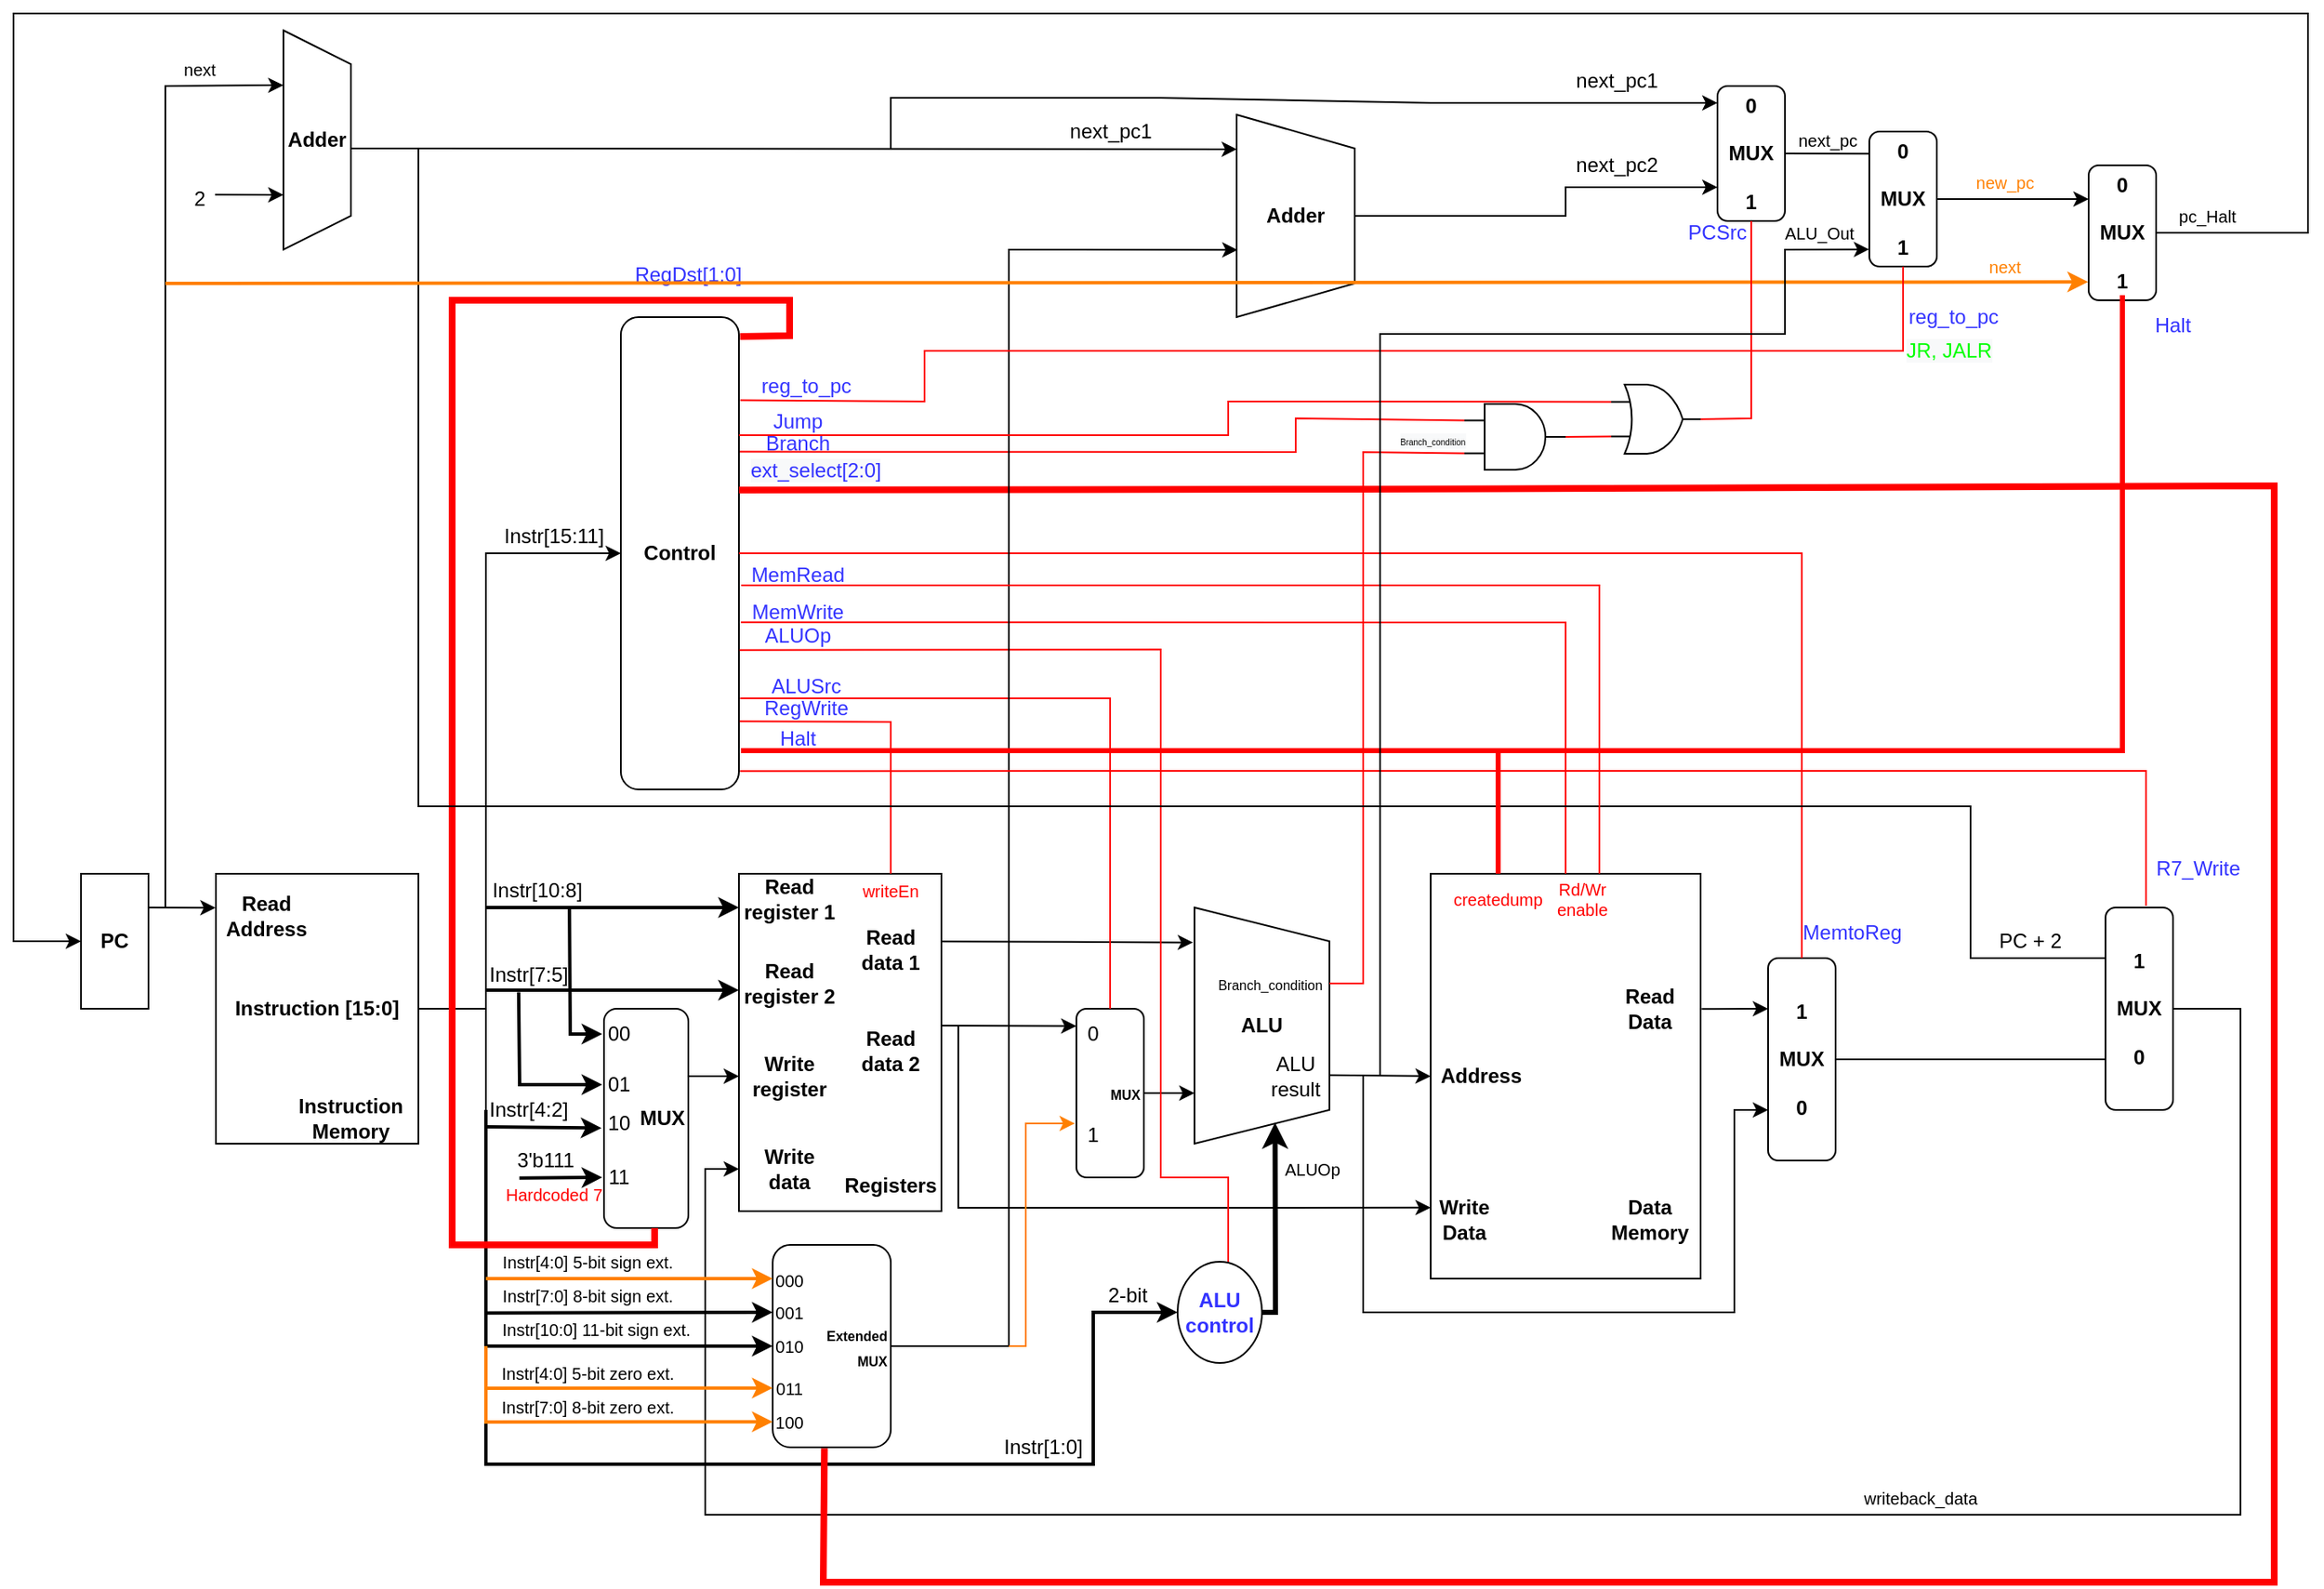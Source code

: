 <mxfile version="16.6.2" type="github">
  <diagram id="SkxraVbUGuq4kk6GJNFl" name="Page-1">
    <mxGraphModel dx="712" dy="696" grid="1" gridSize="10" guides="1" tooltips="1" connect="1" arrows="1" fold="1" page="1" pageScale="1" pageWidth="1654" pageHeight="2336" math="0" shadow="0">
      <root>
        <mxCell id="0" />
        <mxCell id="1" parent="0" />
        <mxCell id="D2aL-8vGZF4OzInYIoLL-1" value="&lt;b&gt;PC&lt;/b&gt;" style="rounded=0;whiteSpace=wrap;html=1;" parent="1" vertex="1">
          <mxGeometry x="120" y="530" width="40" height="80" as="geometry" />
        </mxCell>
        <mxCell id="D2aL-8vGZF4OzInYIoLL-2" value="&lt;b&gt;Instruction [15:0]&lt;/b&gt;" style="rounded=0;whiteSpace=wrap;html=1;" parent="1" vertex="1">
          <mxGeometry x="200" y="530" width="120" height="160" as="geometry" />
        </mxCell>
        <mxCell id="D2aL-8vGZF4OzInYIoLL-3" value="&lt;b&gt;Read Address&lt;/b&gt;" style="text;html=1;strokeColor=none;fillColor=none;align=center;verticalAlign=middle;whiteSpace=wrap;rounded=0;" parent="1" vertex="1">
          <mxGeometry x="200" y="540" width="60" height="30" as="geometry" />
        </mxCell>
        <mxCell id="D2aL-8vGZF4OzInYIoLL-5" value="" style="endArrow=classic;html=1;rounded=0;exitX=1;exitY=0.25;exitDx=0;exitDy=0;entryX=-0.002;entryY=0.126;entryDx=0;entryDy=0;entryPerimeter=0;" parent="1" source="D2aL-8vGZF4OzInYIoLL-1" target="D2aL-8vGZF4OzInYIoLL-2" edge="1">
          <mxGeometry width="50" height="50" relative="1" as="geometry">
            <mxPoint x="160" y="520" as="sourcePoint" />
            <mxPoint x="210" y="470" as="targetPoint" />
          </mxGeometry>
        </mxCell>
        <mxCell id="D2aL-8vGZF4OzInYIoLL-8" value="&lt;b&gt;Adder&lt;/b&gt;" style="shape=trapezoid;perimeter=trapezoidPerimeter;whiteSpace=wrap;html=1;fixedSize=1;direction=south;" parent="1" vertex="1">
          <mxGeometry x="240" y="30" width="40" height="130" as="geometry" />
        </mxCell>
        <mxCell id="D2aL-8vGZF4OzInYIoLL-10" value="" style="endArrow=classic;html=1;rounded=0;entryX=0.25;entryY=1;entryDx=0;entryDy=0;" parent="1" target="D2aL-8vGZF4OzInYIoLL-8" edge="1">
          <mxGeometry width="50" height="50" relative="1" as="geometry">
            <mxPoint x="170" y="550" as="sourcePoint" />
            <mxPoint x="200" y="60" as="targetPoint" />
            <Array as="points">
              <mxPoint x="170" y="63" />
            </Array>
          </mxGeometry>
        </mxCell>
        <mxCell id="D2aL-8vGZF4OzInYIoLL-11" value="" style="endArrow=classic;html=1;rounded=0;entryX=0.75;entryY=1;entryDx=0;entryDy=0;exitX=0.974;exitY=0.371;exitDx=0;exitDy=0;exitPerimeter=0;" parent="1" source="D2aL-8vGZF4OzInYIoLL-33" target="D2aL-8vGZF4OzInYIoLL-8" edge="1">
          <mxGeometry width="50" height="50" relative="1" as="geometry">
            <mxPoint x="200" y="140" as="sourcePoint" />
            <mxPoint x="240" y="90" as="targetPoint" />
          </mxGeometry>
        </mxCell>
        <mxCell id="D2aL-8vGZF4OzInYIoLL-13" value="&lt;b&gt;Adder&lt;/b&gt;" style="shape=trapezoid;perimeter=trapezoidPerimeter;whiteSpace=wrap;html=1;fixedSize=1;direction=south;" parent="1" vertex="1">
          <mxGeometry x="805" y="80" width="70" height="120" as="geometry" />
        </mxCell>
        <mxCell id="D2aL-8vGZF4OzInYIoLL-16" value="" style="rounded=0;whiteSpace=wrap;html=1;" parent="1" vertex="1">
          <mxGeometry x="510" y="530" width="120" height="200" as="geometry" />
        </mxCell>
        <mxCell id="D2aL-8vGZF4OzInYIoLL-20" value="" style="edgeStyle=orthogonalEdgeStyle;rounded=0;orthogonalLoop=1;jettySize=auto;html=1;" parent="1" source="D2aL-8vGZF4OzInYIoLL-19" edge="1">
          <mxGeometry relative="1" as="geometry">
            <mxPoint x="510" y="650" as="targetPoint" />
            <Array as="points">
              <mxPoint x="510" y="650" />
              <mxPoint x="510" y="650" />
            </Array>
          </mxGeometry>
        </mxCell>
        <mxCell id="D2aL-8vGZF4OzInYIoLL-19" value="&lt;b&gt;MUX&lt;/b&gt;" style="rounded=1;whiteSpace=wrap;html=1;align=right;" parent="1" vertex="1">
          <mxGeometry x="430" y="610" width="50" height="130" as="geometry" />
        </mxCell>
        <mxCell id="D2aL-8vGZF4OzInYIoLL-21" value="&lt;b&gt;Read&lt;br&gt;register 1&lt;/b&gt;" style="text;html=1;strokeColor=none;fillColor=none;align=center;verticalAlign=middle;whiteSpace=wrap;rounded=0;" parent="1" vertex="1">
          <mxGeometry x="510" y="530" width="60" height="30" as="geometry" />
        </mxCell>
        <mxCell id="D2aL-8vGZF4OzInYIoLL-22" value="&lt;b&gt;Read&lt;br&gt;register 2&lt;/b&gt;" style="text;html=1;strokeColor=none;fillColor=none;align=center;verticalAlign=middle;whiteSpace=wrap;rounded=0;" parent="1" vertex="1">
          <mxGeometry x="510" y="580" width="60" height="30" as="geometry" />
        </mxCell>
        <mxCell id="D2aL-8vGZF4OzInYIoLL-23" value="&lt;b&gt;Write&lt;br&gt;register&lt;/b&gt;" style="text;html=1;strokeColor=none;fillColor=none;align=center;verticalAlign=middle;whiteSpace=wrap;rounded=0;" parent="1" vertex="1">
          <mxGeometry x="510" y="635" width="60" height="30" as="geometry" />
        </mxCell>
        <mxCell id="D2aL-8vGZF4OzInYIoLL-24" value="&lt;b&gt;Write&lt;br&gt;data&lt;/b&gt;" style="text;html=1;strokeColor=none;fillColor=none;align=center;verticalAlign=middle;whiteSpace=wrap;rounded=0;" parent="1" vertex="1">
          <mxGeometry x="510" y="690" width="60" height="30" as="geometry" />
        </mxCell>
        <mxCell id="D2aL-8vGZF4OzInYIoLL-25" value="&lt;b&gt;Read&lt;br&gt;data 1&lt;/b&gt;" style="text;html=1;strokeColor=none;fillColor=none;align=center;verticalAlign=middle;whiteSpace=wrap;rounded=0;" parent="1" vertex="1">
          <mxGeometry x="570" y="560" width="60" height="30" as="geometry" />
        </mxCell>
        <mxCell id="D2aL-8vGZF4OzInYIoLL-26" value="&lt;b&gt;Read&lt;br&gt;data 2&lt;/b&gt;" style="text;html=1;strokeColor=none;fillColor=none;align=center;verticalAlign=middle;whiteSpace=wrap;rounded=0;" parent="1" vertex="1">
          <mxGeometry x="570" y="620" width="60" height="30" as="geometry" />
        </mxCell>
        <mxCell id="D2aL-8vGZF4OzInYIoLL-27" value="" style="endArrow=classic;html=1;rounded=0;strokeWidth=2;" parent="1" edge="1">
          <mxGeometry width="50" height="50" relative="1" as="geometry">
            <mxPoint x="360" y="599" as="sourcePoint" />
            <mxPoint x="510" y="599" as="targetPoint" />
          </mxGeometry>
        </mxCell>
        <mxCell id="D2aL-8vGZF4OzInYIoLL-29" value="" style="endArrow=classic;html=1;rounded=0;strokeWidth=2;" parent="1" edge="1">
          <mxGeometry width="50" height="50" relative="1" as="geometry">
            <mxPoint x="360" y="550" as="sourcePoint" />
            <mxPoint x="510" y="550" as="targetPoint" />
          </mxGeometry>
        </mxCell>
        <mxCell id="D2aL-8vGZF4OzInYIoLL-31" value="" style="endArrow=classic;html=1;rounded=0;exitX=0.407;exitY=1.011;exitDx=0;exitDy=0;exitPerimeter=0;entryX=0;entryY=0.5;entryDx=0;entryDy=0;strokeWidth=2;" parent="1" source="LbNy0hjY0bx5_HIMweCS-8" target="NXMQiPNKf7QnB8roLyeD-10" edge="1">
          <mxGeometry width="50" height="50" relative="1" as="geometry">
            <mxPoint x="381.02" y="599.16" as="sourcePoint" />
            <mxPoint x="420" y="623" as="targetPoint" />
            <Array as="points">
              <mxPoint x="380" y="655" />
            </Array>
          </mxGeometry>
        </mxCell>
        <mxCell id="D2aL-8vGZF4OzInYIoLL-32" value="" style="endArrow=classic;html=1;rounded=0;entryX=-0.023;entryY=0.629;entryDx=0;entryDy=0;strokeWidth=2;entryPerimeter=0;" parent="1" target="NXMQiPNKf7QnB8roLyeD-11" edge="1">
          <mxGeometry width="50" height="50" relative="1" as="geometry">
            <mxPoint x="360" y="680" as="sourcePoint" />
            <mxPoint x="420" y="656" as="targetPoint" />
          </mxGeometry>
        </mxCell>
        <mxCell id="D2aL-8vGZF4OzInYIoLL-33" value="2" style="text;html=1;align=center;verticalAlign=middle;resizable=0;points=[];autosize=1;strokeColor=none;fillColor=none;" parent="1" vertex="1">
          <mxGeometry x="180" y="120" width="20" height="20" as="geometry" />
        </mxCell>
        <mxCell id="D2aL-8vGZF4OzInYIoLL-34" value="&lt;b&gt;0&lt;br&gt;&lt;br&gt;MUX&lt;br&gt;&lt;br&gt;1&lt;/b&gt;" style="rounded=1;whiteSpace=wrap;html=1;" parent="1" vertex="1">
          <mxGeometry x="1090" y="63" width="40" height="80" as="geometry" />
        </mxCell>
        <mxCell id="D2aL-8vGZF4OzInYIoLL-36" value="" style="endArrow=classic;html=1;rounded=0;entryX=0;entryY=0.125;entryDx=0;entryDy=0;entryPerimeter=0;" parent="1" target="D2aL-8vGZF4OzInYIoLL-34" edge="1">
          <mxGeometry width="50" height="50" relative="1" as="geometry">
            <mxPoint x="600" y="100" as="sourcePoint" />
            <mxPoint x="950" y="90" as="targetPoint" />
            <Array as="points">
              <mxPoint x="600" y="70" />
              <mxPoint x="760" y="70" />
              <mxPoint x="920" y="73" />
            </Array>
          </mxGeometry>
        </mxCell>
        <mxCell id="D2aL-8vGZF4OzInYIoLL-37" value="" style="endArrow=classic;html=1;rounded=0;entryX=0;entryY=0.5;entryDx=0;entryDy=0;exitX=1;exitY=0.5;exitDx=0;exitDy=0;" parent="1" target="D2aL-8vGZF4OzInYIoLL-1" edge="1" source="MQp3RsD0YsZlzBBGH1kI-1">
          <mxGeometry width="50" height="50" relative="1" as="geometry">
            <mxPoint x="1140" y="120" as="sourcePoint" />
            <mxPoint x="180" y="30" as="targetPoint" />
            <Array as="points">
              <mxPoint x="1440" y="150" />
              <mxPoint x="1440" y="20" />
              <mxPoint x="1240" y="20" />
              <mxPoint x="1040" y="20" />
              <mxPoint x="920" y="20" />
              <mxPoint x="80" y="20" />
              <mxPoint x="80" y="240" />
              <mxPoint x="80" y="390" />
              <mxPoint x="80" y="570" />
            </Array>
          </mxGeometry>
        </mxCell>
        <mxCell id="D2aL-8vGZF4OzInYIoLL-39" value="" style="endArrow=none;html=1;rounded=0;" parent="1" edge="1">
          <mxGeometry width="50" height="50" relative="1" as="geometry">
            <mxPoint x="360" y="670" as="sourcePoint" />
            <mxPoint x="360" y="550" as="targetPoint" />
          </mxGeometry>
        </mxCell>
        <mxCell id="D2aL-8vGZF4OzInYIoLL-40" value="" style="endArrow=none;html=1;rounded=0;exitX=1;exitY=0.5;exitDx=0;exitDy=0;" parent="1" source="D2aL-8vGZF4OzInYIoLL-2" edge="1">
          <mxGeometry width="50" height="50" relative="1" as="geometry">
            <mxPoint x="330" y="760" as="sourcePoint" />
            <mxPoint x="360" y="610" as="targetPoint" />
          </mxGeometry>
        </mxCell>
        <mxCell id="D2aL-8vGZF4OzInYIoLL-41" value="" style="endArrow=classic;html=1;rounded=0;entryX=0;entryY=0.5;entryDx=0;entryDy=0;strokeWidth=2;" parent="1" target="ExOLx5gqNysL4AwfTSAP-21" edge="1">
          <mxGeometry width="50" height="50" relative="1" as="geometry">
            <mxPoint x="360" y="670" as="sourcePoint" />
            <mxPoint x="536.99" y="789.9" as="targetPoint" />
            <Array as="points">
              <mxPoint x="360" y="810" />
            </Array>
          </mxGeometry>
        </mxCell>
        <mxCell id="D2aL-8vGZF4OzInYIoLL-50" value="" style="edgeStyle=orthogonalEdgeStyle;rounded=0;orthogonalLoop=1;jettySize=auto;html=1;" parent="1" source="D2aL-8vGZF4OzInYIoLL-43" target="D2aL-8vGZF4OzInYIoLL-44" edge="1">
          <mxGeometry relative="1" as="geometry">
            <Array as="points">
              <mxPoint x="750" y="655" />
              <mxPoint x="750" y="655" />
            </Array>
          </mxGeometry>
        </mxCell>
        <mxCell id="D2aL-8vGZF4OzInYIoLL-43" value="&lt;div&gt;&lt;b&gt;&lt;font style=&quot;font-size: 8px&quot;&gt;MUX&lt;/font&gt;&lt;/b&gt;&lt;/div&gt;" style="rounded=1;whiteSpace=wrap;html=1;align=right;" parent="1" vertex="1">
          <mxGeometry x="710" y="610" width="40" height="100" as="geometry" />
        </mxCell>
        <mxCell id="D2aL-8vGZF4OzInYIoLL-44" value="&lt;b&gt;ALU&lt;/b&gt;" style="shape=trapezoid;perimeter=trapezoidPerimeter;whiteSpace=wrap;html=1;fixedSize=1;direction=south;" parent="1" vertex="1">
          <mxGeometry x="780" y="550" width="80" height="140" as="geometry" />
        </mxCell>
        <mxCell id="D2aL-8vGZF4OzInYIoLL-46" value="" style="endArrow=classic;html=1;rounded=0;exitX=1.006;exitY=0.303;exitDx=0;exitDy=0;exitPerimeter=0;entryX=0.148;entryY=1.011;entryDx=0;entryDy=0;entryPerimeter=0;" parent="1" target="D2aL-8vGZF4OzInYIoLL-44" edge="1">
          <mxGeometry width="50" height="50" relative="1" as="geometry">
            <mxPoint x="630.36" y="570.09" as="sourcePoint" />
            <mxPoint x="758" y="570" as="targetPoint" />
          </mxGeometry>
        </mxCell>
        <mxCell id="D2aL-8vGZF4OzInYIoLL-48" value="" style="endArrow=classic;html=1;rounded=0;entryX=0;entryY=0.103;entryDx=0;entryDy=0;exitX=1;exitY=0;exitDx=0;exitDy=0;entryPerimeter=0;" parent="1" source="D2aL-8vGZF4OzInYIoLL-26" target="D2aL-8vGZF4OzInYIoLL-43" edge="1">
          <mxGeometry width="50" height="50" relative="1" as="geometry">
            <mxPoint x="550" y="610" as="sourcePoint" />
            <mxPoint x="600" y="560" as="targetPoint" />
          </mxGeometry>
        </mxCell>
        <mxCell id="D2aL-8vGZF4OzInYIoLL-51" value="" style="rounded=0;whiteSpace=wrap;html=1;" parent="1" vertex="1">
          <mxGeometry x="920" y="530" width="160" height="240" as="geometry" />
        </mxCell>
        <mxCell id="D2aL-8vGZF4OzInYIoLL-53" value="" style="endArrow=classic;html=1;rounded=0;entryX=0;entryY=0.5;entryDx=0;entryDy=0;exitX=0.71;exitY=-0.004;exitDx=0;exitDy=0;exitPerimeter=0;" parent="1" source="D2aL-8vGZF4OzInYIoLL-44" target="D2aL-8vGZF4OzInYIoLL-51" edge="1">
          <mxGeometry width="50" height="50" relative="1" as="geometry">
            <mxPoint x="810" y="800" as="sourcePoint" />
            <mxPoint x="860" y="750" as="targetPoint" />
          </mxGeometry>
        </mxCell>
        <mxCell id="D2aL-8vGZF4OzInYIoLL-55" value="" style="endArrow=classic;html=1;rounded=0;entryX=0;entryY=0.833;entryDx=0;entryDy=0;entryPerimeter=0;" parent="1" edge="1">
          <mxGeometry width="50" height="50" relative="1" as="geometry">
            <mxPoint x="640" y="620" as="sourcePoint" />
            <mxPoint x="920" y="727.92" as="targetPoint" />
            <Array as="points">
              <mxPoint x="640" y="728" />
            </Array>
          </mxGeometry>
        </mxCell>
        <mxCell id="D2aL-8vGZF4OzInYIoLL-56" value="&lt;b&gt;1&lt;br&gt;&lt;br&gt;MUX&lt;br&gt;&lt;br&gt;0&lt;/b&gt;" style="rounded=1;whiteSpace=wrap;html=1;" parent="1" vertex="1">
          <mxGeometry x="1120" y="580" width="40" height="120" as="geometry" />
        </mxCell>
        <mxCell id="D2aL-8vGZF4OzInYIoLL-57" value="" style="endArrow=classic;html=1;rounded=0;exitX=1.004;exitY=0.334;exitDx=0;exitDy=0;exitPerimeter=0;entryX=0;entryY=0.25;entryDx=0;entryDy=0;" parent="1" source="D2aL-8vGZF4OzInYIoLL-51" target="D2aL-8vGZF4OzInYIoLL-56" edge="1">
          <mxGeometry width="50" height="50" relative="1" as="geometry">
            <mxPoint x="1110" y="570" as="sourcePoint" />
            <mxPoint x="1160" y="520" as="targetPoint" />
          </mxGeometry>
        </mxCell>
        <mxCell id="D2aL-8vGZF4OzInYIoLL-58" value="" style="endArrow=classic;html=1;rounded=0;entryX=0;entryY=0.25;entryDx=0;entryDy=0;" parent="1" edge="1">
          <mxGeometry width="50" height="50" relative="1" as="geometry">
            <mxPoint x="880" y="650" as="sourcePoint" />
            <mxPoint x="1120.0" y="670" as="targetPoint" />
            <Array as="points">
              <mxPoint x="880" y="790" />
              <mxPoint x="1100" y="790" />
              <mxPoint x="1100" y="670" />
            </Array>
          </mxGeometry>
        </mxCell>
        <mxCell id="D2aL-8vGZF4OzInYIoLL-59" value="&lt;font color=&quot;#3333ff&quot;&gt;&lt;b&gt;ALU&lt;br&gt;control&lt;/b&gt;&lt;/font&gt;" style="ellipse;whiteSpace=wrap;html=1;" parent="1" vertex="1">
          <mxGeometry x="770" y="760" width="50" height="60" as="geometry" />
        </mxCell>
        <mxCell id="D2aL-8vGZF4OzInYIoLL-60" value="" style="endArrow=classic;html=1;rounded=0;entryX=0;entryY=0.5;entryDx=0;entryDy=0;strokeWidth=2;" parent="1" target="D2aL-8vGZF4OzInYIoLL-59" edge="1">
          <mxGeometry width="50" height="50" relative="1" as="geometry">
            <mxPoint x="360" y="860" as="sourcePoint" />
            <mxPoint x="590" y="840" as="targetPoint" />
            <Array as="points">
              <mxPoint x="360" y="850" />
              <mxPoint x="360" y="880" />
              <mxPoint x="720" y="880" />
              <mxPoint x="720" y="790" />
            </Array>
          </mxGeometry>
        </mxCell>
        <mxCell id="D2aL-8vGZF4OzInYIoLL-61" value="" style="endArrow=classic;html=1;rounded=0;exitX=1;exitY=0.5;exitDx=0;exitDy=0;entryX=0.911;entryY=0.403;entryDx=0;entryDy=0;entryPerimeter=0;strokeWidth=3;" parent="1" source="D2aL-8vGZF4OzInYIoLL-59" target="D2aL-8vGZF4OzInYIoLL-44" edge="1">
          <mxGeometry width="50" height="50" relative="1" as="geometry">
            <mxPoint x="800" y="900" as="sourcePoint" />
            <mxPoint x="850" y="850" as="targetPoint" />
            <Array as="points">
              <mxPoint x="828" y="790" />
            </Array>
          </mxGeometry>
        </mxCell>
        <mxCell id="D2aL-8vGZF4OzInYIoLL-65" value="&lt;b&gt;Registers&lt;/b&gt;" style="text;html=1;strokeColor=none;fillColor=none;align=center;verticalAlign=middle;whiteSpace=wrap;rounded=0;" parent="1" vertex="1">
          <mxGeometry x="570" y="700" width="60" height="30" as="geometry" />
        </mxCell>
        <mxCell id="D2aL-8vGZF4OzInYIoLL-71" value="&lt;font color=&quot;#3333ff&quot;&gt;RegDst[1:0]&lt;/font&gt;" style="text;html=1;strokeColor=none;fillColor=none;align=center;verticalAlign=middle;whiteSpace=wrap;rounded=0;" parent="1" vertex="1">
          <mxGeometry x="450" y="160" width="60" height="30" as="geometry" />
        </mxCell>
        <mxCell id="D2aL-8vGZF4OzInYIoLL-77" value="&lt;font color=&quot;#3333ff&quot;&gt;MemtoReg&lt;/font&gt;" style="text;html=1;strokeColor=none;fillColor=none;align=center;verticalAlign=middle;whiteSpace=wrap;rounded=0;" parent="1" vertex="1">
          <mxGeometry x="1140" y="550" width="60" height="30" as="geometry" />
        </mxCell>
        <mxCell id="D2aL-8vGZF4OzInYIoLL-81" value="" style="endArrow=classic;html=1;rounded=0;fontColor=#3333FF;entryX=0;entryY=0.5;entryDx=0;entryDy=0;exitX=1;exitY=0.5;exitDx=0;exitDy=0;" parent="1" source="NXMQiPNKf7QnB8roLyeD-17" target="D2aL-8vGZF4OzInYIoLL-24" edge="1">
          <mxGeometry width="50" height="50" relative="1" as="geometry">
            <mxPoint x="410" y="950" as="sourcePoint" />
            <mxPoint x="460" y="900" as="targetPoint" />
            <Array as="points">
              <mxPoint x="1400" y="610" />
              <mxPoint x="1400" y="910" />
              <mxPoint x="840" y="910" />
              <mxPoint x="490" y="910" />
              <mxPoint x="490" y="705" />
            </Array>
          </mxGeometry>
        </mxCell>
        <mxCell id="D2aL-8vGZF4OzInYIoLL-82" value="&lt;font color=&quot;#000000&quot;&gt;&lt;font style=&quot;font-size: 8px&quot;&gt;Branch_condition&lt;/font&gt;&lt;br&gt;&lt;/font&gt;" style="text;html=1;strokeColor=none;fillColor=none;align=center;verticalAlign=middle;whiteSpace=wrap;rounded=0;fontColor=#3333FF;" parent="1" vertex="1">
          <mxGeometry x="790" y="580" width="70" height="30" as="geometry" />
        </mxCell>
        <mxCell id="D2aL-8vGZF4OzInYIoLL-83" value="&lt;font color=&quot;#000000&quot;&gt;ALU&lt;br&gt;result&lt;br&gt;&lt;/font&gt;" style="text;html=1;strokeColor=none;fillColor=none;align=center;verticalAlign=middle;whiteSpace=wrap;rounded=0;fontColor=#3333FF;" parent="1" vertex="1">
          <mxGeometry x="810" y="635" width="60" height="30" as="geometry" />
        </mxCell>
        <mxCell id="D2aL-8vGZF4OzInYIoLL-84" value="&lt;font color=&quot;#000000&quot;&gt;&lt;b&gt;Address&lt;/b&gt;&lt;br&gt;&lt;/font&gt;" style="text;html=1;strokeColor=none;fillColor=none;align=center;verticalAlign=middle;whiteSpace=wrap;rounded=0;fontColor=#3333FF;" parent="1" vertex="1">
          <mxGeometry x="920" y="635" width="60" height="30" as="geometry" />
        </mxCell>
        <mxCell id="D2aL-8vGZF4OzInYIoLL-85" value="&lt;b&gt;Data&lt;br&gt;Memory&lt;/b&gt;" style="text;html=1;strokeColor=none;fillColor=none;align=center;verticalAlign=middle;whiteSpace=wrap;rounded=0;fontColor=#000000;" parent="1" vertex="1">
          <mxGeometry x="1020" y="720" width="60" height="30" as="geometry" />
        </mxCell>
        <mxCell id="D2aL-8vGZF4OzInYIoLL-86" value="&lt;b&gt;Instruction&lt;br&gt;Memory&lt;/b&gt;" style="text;html=1;strokeColor=none;fillColor=none;align=center;verticalAlign=middle;whiteSpace=wrap;rounded=0;fontColor=#000000;" parent="1" vertex="1">
          <mxGeometry x="250" y="660" width="60" height="30" as="geometry" />
        </mxCell>
        <mxCell id="D2aL-8vGZF4OzInYIoLL-87" value="&lt;font color=&quot;#000000&quot;&gt;&lt;b&gt;Read&lt;br&gt;Data&lt;/b&gt;&lt;br&gt;&lt;/font&gt;" style="text;html=1;strokeColor=none;fillColor=none;align=center;verticalAlign=middle;whiteSpace=wrap;rounded=0;fontColor=#3333FF;" parent="1" vertex="1">
          <mxGeometry x="1020" y="595" width="60" height="30" as="geometry" />
        </mxCell>
        <mxCell id="D2aL-8vGZF4OzInYIoLL-88" value="&lt;font color=&quot;#000000&quot;&gt;&lt;b&gt;Write&lt;br&gt;Data&lt;/b&gt;&lt;br&gt;&lt;/font&gt;" style="text;html=1;strokeColor=none;fillColor=none;align=center;verticalAlign=middle;whiteSpace=wrap;rounded=0;fontColor=#3333FF;" parent="1" vertex="1">
          <mxGeometry x="910" y="720" width="60" height="30" as="geometry" />
        </mxCell>
        <mxCell id="LbNy0hjY0bx5_HIMweCS-1" value="Instr[15:11]" style="text;html=1;align=center;verticalAlign=middle;resizable=0;points=[];autosize=1;strokeColor=none;fillColor=none;" parent="1" vertex="1">
          <mxGeometry x="365" y="320" width="70" height="20" as="geometry" />
        </mxCell>
        <mxCell id="LbNy0hjY0bx5_HIMweCS-6" value="" style="endArrow=classic;html=1;rounded=0;entryX=0;entryY=0.5;entryDx=0;entryDy=0;" parent="1" target="LbNy0hjY0bx5_HIMweCS-18" edge="1">
          <mxGeometry width="50" height="50" relative="1" as="geometry">
            <mxPoint x="360" y="550" as="sourcePoint" />
            <mxPoint x="460.0" y="340" as="targetPoint" />
            <Array as="points">
              <mxPoint x="360" y="340" />
            </Array>
          </mxGeometry>
        </mxCell>
        <mxCell id="LbNy0hjY0bx5_HIMweCS-7" value="Instr[10:8]" style="text;html=1;align=center;verticalAlign=middle;resizable=0;points=[];autosize=1;strokeColor=none;fillColor=none;" parent="1" vertex="1">
          <mxGeometry x="355" y="530" width="70" height="20" as="geometry" />
        </mxCell>
        <mxCell id="LbNy0hjY0bx5_HIMweCS-8" value="Instr[7:5]" style="text;html=1;align=center;verticalAlign=middle;resizable=0;points=[];autosize=1;strokeColor=none;fillColor=none;" parent="1" vertex="1">
          <mxGeometry x="355" y="580" width="60" height="20" as="geometry" />
        </mxCell>
        <mxCell id="LbNy0hjY0bx5_HIMweCS-9" value="Instr[4:2]" style="text;html=1;align=center;verticalAlign=middle;resizable=0;points=[];autosize=1;strokeColor=none;fillColor=none;" parent="1" vertex="1">
          <mxGeometry x="355" y="660" width="60" height="20" as="geometry" />
        </mxCell>
        <mxCell id="LbNy0hjY0bx5_HIMweCS-10" value="&lt;font style=&quot;font-size: 10px&quot;&gt;Instr[10:0] 11-bit sign ext.&lt;/font&gt;" style="text;html=1;align=center;verticalAlign=middle;resizable=0;points=[];autosize=1;strokeColor=none;fillColor=none;" parent="1" vertex="1">
          <mxGeometry x="360" y="790" width="130" height="20" as="geometry" />
        </mxCell>
        <mxCell id="LbNy0hjY0bx5_HIMweCS-11" value="" style="verticalLabelPosition=bottom;shadow=0;dashed=0;align=center;html=1;verticalAlign=top;shape=mxgraph.electrical.logic_gates.logic_gate;operation=and;" parent="1" vertex="1">
          <mxGeometry x="940" y="251.5" width="60" height="39" as="geometry" />
        </mxCell>
        <mxCell id="LbNy0hjY0bx5_HIMweCS-13" value="" style="endArrow=none;html=1;rounded=0;exitX=1;exitY=0.5;exitDx=0;exitDy=0;strokeColor=#FF0000;entryX=0;entryY=0.75;entryDx=0;entryDy=0;entryPerimeter=0;" parent="1" source="D2aL-8vGZF4OzInYIoLL-82" target="LbNy0hjY0bx5_HIMweCS-11" edge="1">
          <mxGeometry width="50" height="50" relative="1" as="geometry">
            <mxPoint x="850" y="320" as="sourcePoint" />
            <mxPoint x="890" y="263" as="targetPoint" />
            <Array as="points">
              <mxPoint x="880" y="595" />
              <mxPoint x="880" y="280" />
            </Array>
          </mxGeometry>
        </mxCell>
        <mxCell id="LbNy0hjY0bx5_HIMweCS-17" value="" style="endArrow=none;html=1;rounded=0;strokeColor=#FF0000;entryX=0;entryY=0.25;entryDx=0;entryDy=0;entryPerimeter=0;exitX=0.999;exitY=0.285;exitDx=0;exitDy=0;exitPerimeter=0;" parent="1" source="LbNy0hjY0bx5_HIMweCS-18" target="LbNy0hjY0bx5_HIMweCS-11" edge="1">
          <mxGeometry width="50" height="50" relative="1" as="geometry">
            <mxPoint x="510" y="243" as="sourcePoint" />
            <mxPoint x="810" y="270" as="targetPoint" />
            <Array as="points">
              <mxPoint x="840" y="280" />
              <mxPoint x="840" y="260" />
            </Array>
          </mxGeometry>
        </mxCell>
        <mxCell id="LbNy0hjY0bx5_HIMweCS-18" value="&lt;b&gt;Control&lt;/b&gt;" style="rounded=1;whiteSpace=wrap;html=1;" parent="1" vertex="1">
          <mxGeometry x="440" y="200" width="70" height="280" as="geometry" />
        </mxCell>
        <mxCell id="LbNy0hjY0bx5_HIMweCS-19" value="&lt;font color=&quot;#3333ff&quot;&gt;Branch&lt;/font&gt;" style="text;html=1;strokeColor=none;fillColor=none;align=center;verticalAlign=middle;whiteSpace=wrap;rounded=0;" parent="1" vertex="1">
          <mxGeometry x="515" y="265" width="60" height="20" as="geometry" />
        </mxCell>
        <mxCell id="LbNy0hjY0bx5_HIMweCS-21" value="&lt;font color=&quot;#3333ff&quot;&gt;MemRead&lt;/font&gt;" style="text;html=1;strokeColor=none;fillColor=none;align=center;verticalAlign=middle;whiteSpace=wrap;rounded=0;" parent="1" vertex="1">
          <mxGeometry x="515" y="338" width="60" height="30" as="geometry" />
        </mxCell>
        <mxCell id="LbNy0hjY0bx5_HIMweCS-24" value="&lt;font color=&quot;#3333ff&quot;&gt;ALUOp&lt;/font&gt;" style="text;html=1;strokeColor=none;fillColor=none;align=center;verticalAlign=middle;whiteSpace=wrap;rounded=0;" parent="1" vertex="1">
          <mxGeometry x="515" y="374" width="60" height="30" as="geometry" />
        </mxCell>
        <mxCell id="LbNy0hjY0bx5_HIMweCS-26" value="" style="endArrow=none;html=1;rounded=0;strokeColor=#FF0000;exitX=1.005;exitY=0.705;exitDx=0;exitDy=0;exitPerimeter=0;" parent="1" source="LbNy0hjY0bx5_HIMweCS-18" edge="1">
          <mxGeometry width="50" height="50" relative="1" as="geometry">
            <mxPoint x="570" y="420" as="sourcePoint" />
            <mxPoint x="800" y="760" as="targetPoint" />
            <Array as="points">
              <mxPoint x="760" y="397" />
              <mxPoint x="760" y="710" />
              <mxPoint x="800" y="710" />
              <mxPoint x="800" y="750" />
            </Array>
          </mxGeometry>
        </mxCell>
        <mxCell id="LbNy0hjY0bx5_HIMweCS-27" value="&lt;font color=&quot;#3333ff&quot;&gt;MemWrite&lt;/font&gt;" style="text;html=1;strokeColor=none;fillColor=none;align=center;verticalAlign=middle;whiteSpace=wrap;rounded=0;" parent="1" vertex="1">
          <mxGeometry x="515" y="360" width="60" height="30" as="geometry" />
        </mxCell>
        <mxCell id="LbNy0hjY0bx5_HIMweCS-28" value="" style="endArrow=none;html=1;rounded=0;strokeColor=#FF0000;entryX=0.5;entryY=0;entryDx=0;entryDy=0;exitX=1.016;exitY=0.646;exitDx=0;exitDy=0;exitPerimeter=0;" parent="1" source="LbNy0hjY0bx5_HIMweCS-18" target="D2aL-8vGZF4OzInYIoLL-51" edge="1">
          <mxGeometry width="50" height="50" relative="1" as="geometry">
            <mxPoint x="530" y="370" as="sourcePoint" />
            <mxPoint x="970" y="370" as="targetPoint" />
            <Array as="points">
              <mxPoint x="1000" y="381" />
            </Array>
          </mxGeometry>
        </mxCell>
        <mxCell id="LbNy0hjY0bx5_HIMweCS-29" value="&lt;font color=&quot;#3333ff&quot;&gt;ALUSrc&lt;/font&gt;" style="text;html=1;strokeColor=none;fillColor=none;align=center;verticalAlign=middle;whiteSpace=wrap;rounded=0;" parent="1" vertex="1">
          <mxGeometry x="520" y="404" width="60" height="30" as="geometry" />
        </mxCell>
        <mxCell id="LbNy0hjY0bx5_HIMweCS-31" value="" style="endArrow=none;html=1;rounded=0;strokeColor=#FF0000;exitX=1.01;exitY=0.807;exitDx=0;exitDy=0;entryX=0.5;entryY=0;entryDx=0;entryDy=0;strokeWidth=1;exitPerimeter=0;" parent="1" source="LbNy0hjY0bx5_HIMweCS-18" target="D2aL-8vGZF4OzInYIoLL-43" edge="1">
          <mxGeometry width="50" height="50" relative="1" as="geometry">
            <mxPoint x="540" y="460" as="sourcePoint" />
            <mxPoint x="590" y="410" as="targetPoint" />
            <Array as="points">
              <mxPoint x="730" y="426" />
            </Array>
          </mxGeometry>
        </mxCell>
        <mxCell id="LbNy0hjY0bx5_HIMweCS-32" value="" style="endArrow=none;html=1;rounded=0;strokeColor=#FF0000;exitX=1.006;exitY=0.856;exitDx=0;exitDy=0;exitPerimeter=0;entryX=0.75;entryY=0;entryDx=0;entryDy=0;" parent="1" source="LbNy0hjY0bx5_HIMweCS-18" target="D2aL-8vGZF4OzInYIoLL-16" edge="1">
          <mxGeometry width="50" height="50" relative="1" as="geometry">
            <mxPoint x="570" y="480" as="sourcePoint" />
            <mxPoint x="620" y="430" as="targetPoint" />
            <Array as="points">
              <mxPoint x="600" y="440" />
              <mxPoint x="600" y="480" />
            </Array>
          </mxGeometry>
        </mxCell>
        <mxCell id="LbNy0hjY0bx5_HIMweCS-34" value="&lt;font color=&quot;#3333ff&quot;&gt;RegWrite&lt;/font&gt;" style="text;html=1;strokeColor=none;fillColor=none;align=center;verticalAlign=middle;whiteSpace=wrap;rounded=0;" parent="1" vertex="1">
          <mxGeometry x="520" y="417" width="60" height="30" as="geometry" />
        </mxCell>
        <mxCell id="LbNy0hjY0bx5_HIMweCS-35" value="" style="endArrow=none;html=1;rounded=0;strokeColor=#FF0000;entryX=1.01;entryY=0.041;entryDx=0;entryDy=0;entryPerimeter=0;strokeWidth=4;" parent="1" target="LbNy0hjY0bx5_HIMweCS-18" edge="1">
          <mxGeometry width="50" height="50" relative="1" as="geometry">
            <mxPoint x="460" y="740" as="sourcePoint" />
            <mxPoint x="370" y="200" as="targetPoint" />
            <Array as="points">
              <mxPoint x="460" y="750" />
              <mxPoint x="340" y="750" />
              <mxPoint x="340" y="190" />
              <mxPoint x="430" y="190" />
              <mxPoint x="540" y="190" />
              <mxPoint x="540" y="211" />
            </Array>
          </mxGeometry>
        </mxCell>
        <mxCell id="LbNy0hjY0bx5_HIMweCS-36" value="" style="endArrow=none;html=1;rounded=0;strokeColor=#FF0000;exitX=1;exitY=0.5;exitDx=0;exitDy=0;entryX=0.5;entryY=0;entryDx=0;entryDy=0;" parent="1" source="LbNy0hjY0bx5_HIMweCS-18" target="D2aL-8vGZF4OzInYIoLL-56" edge="1">
          <mxGeometry width="50" height="50" relative="1" as="geometry">
            <mxPoint x="720" y="350" as="sourcePoint" />
            <mxPoint x="770" y="300" as="targetPoint" />
            <Array as="points">
              <mxPoint x="1140" y="340" />
            </Array>
          </mxGeometry>
        </mxCell>
        <mxCell id="LbNy0hjY0bx5_HIMweCS-37" value="&lt;font color=&quot;#3333ff&quot;&gt;PCSrc&lt;/font&gt;" style="text;html=1;strokeColor=none;fillColor=none;align=center;verticalAlign=middle;whiteSpace=wrap;rounded=0;" parent="1" vertex="1">
          <mxGeometry x="1060" y="135" width="60" height="30" as="geometry" />
        </mxCell>
        <mxCell id="LbNy0hjY0bx5_HIMweCS-38" value="Instr[1:0]" style="text;html=1;align=center;verticalAlign=middle;resizable=0;points=[];autosize=1;strokeColor=none;fillColor=none;" parent="1" vertex="1">
          <mxGeometry x="660" y="860" width="60" height="20" as="geometry" />
        </mxCell>
        <mxCell id="ExOLx5gqNysL4AwfTSAP-6" value="" style="endArrow=none;html=1;rounded=0;strokeColor=#FF0000;exitX=1.001;exitY=0.366;exitDx=0;exitDy=0;entryX=0.438;entryY=1.005;entryDx=0;entryDy=0;strokeWidth=4;entryPerimeter=0;exitPerimeter=0;" parent="1" source="LbNy0hjY0bx5_HIMweCS-18" target="ExOLx5gqNysL4AwfTSAP-18" edge="1">
          <mxGeometry width="50" height="50" relative="1" as="geometry">
            <mxPoint x="512.47" y="260.48" as="sourcePoint" />
            <mxPoint x="562.29" y="850.1" as="targetPoint" />
            <Array as="points">
              <mxPoint x="880" y="302" />
              <mxPoint x="1420" y="300" />
              <mxPoint x="1420" y="950" />
              <mxPoint x="810" y="950" />
              <mxPoint x="560" y="950" />
            </Array>
          </mxGeometry>
        </mxCell>
        <mxCell id="ExOLx5gqNysL4AwfTSAP-7" value="&lt;span style=&quot;color: rgb(51 , 51 , 255) ; font-family: &amp;#34;helvetica&amp;#34; ; font-size: 12px ; font-style: normal ; font-weight: 400 ; letter-spacing: normal ; text-align: center ; text-indent: 0px ; text-transform: none ; word-spacing: 0px ; background-color: rgb(248 , 249 , 250) ; display: inline ; float: none&quot;&gt;ext_select[2:0]&lt;/span&gt;" style="text;whiteSpace=wrap;html=1;" parent="1" vertex="1">
          <mxGeometry x="515" y="277" width="100" height="28" as="geometry" />
        </mxCell>
        <mxCell id="ExOLx5gqNysL4AwfTSAP-8" value="" style="endArrow=classic;html=1;rounded=0;strokeColor=#000000;exitX=1;exitY=0.5;exitDx=0;exitDy=0;entryX=0.668;entryY=0.993;entryDx=0;entryDy=0;entryPerimeter=0;" parent="1" source="ExOLx5gqNysL4AwfTSAP-21" target="D2aL-8vGZF4OzInYIoLL-13" edge="1">
          <mxGeometry width="50" height="50" relative="1" as="geometry">
            <mxPoint x="599.78" y="835.311" as="sourcePoint" />
            <mxPoint x="740" y="160.0" as="targetPoint" />
            <Array as="points">
              <mxPoint x="670" y="810" />
              <mxPoint x="670" y="160" />
            </Array>
          </mxGeometry>
        </mxCell>
        <mxCell id="ExOLx5gqNysL4AwfTSAP-16" value="2-bit" style="text;html=1;align=center;verticalAlign=middle;resizable=0;points=[];autosize=1;strokeColor=none;fillColor=none;" parent="1" vertex="1">
          <mxGeometry x="720" y="770" width="40" height="20" as="geometry" />
        </mxCell>
        <mxCell id="ExOLx5gqNysL4AwfTSAP-18" value="&lt;font style=&quot;font-size: 8px&quot;&gt;&lt;b&gt;Extended&lt;br&gt;MUX&lt;/b&gt;&lt;/font&gt;" style="rounded=1;whiteSpace=wrap;html=1;align=right;" parent="1" vertex="1">
          <mxGeometry x="530" y="750" width="70" height="120" as="geometry" />
        </mxCell>
        <mxCell id="ExOLx5gqNysL4AwfTSAP-19" value="000" style="text;html=1;strokeColor=none;fillColor=none;align=center;verticalAlign=middle;whiteSpace=wrap;rounded=0;fontSize=10;" parent="1" vertex="1">
          <mxGeometry x="530" y="756" width="20" height="30" as="geometry" />
        </mxCell>
        <mxCell id="ExOLx5gqNysL4AwfTSAP-21" value="010" style="text;html=1;strokeColor=none;fillColor=none;align=center;verticalAlign=middle;whiteSpace=wrap;rounded=0;fontSize=10;" parent="1" vertex="1">
          <mxGeometry x="530" y="795" width="20" height="30" as="geometry" />
        </mxCell>
        <mxCell id="NXMQiPNKf7QnB8roLyeD-3" value="&lt;font color=&quot;#3333ff&quot;&gt;Halt&lt;/font&gt;" style="text;html=1;strokeColor=none;fillColor=none;align=center;verticalAlign=middle;whiteSpace=wrap;rounded=0;" parent="1" vertex="1">
          <mxGeometry x="515" y="435" width="60" height="30" as="geometry" />
        </mxCell>
        <mxCell id="NXMQiPNKf7QnB8roLyeD-9" value="00" style="text;html=1;strokeColor=none;fillColor=none;align=center;verticalAlign=middle;whiteSpace=wrap;rounded=0;" parent="1" vertex="1">
          <mxGeometry x="429" y="610" width="20" height="30" as="geometry" />
        </mxCell>
        <mxCell id="NXMQiPNKf7QnB8roLyeD-10" value="01" style="text;html=1;strokeColor=none;fillColor=none;align=center;verticalAlign=middle;whiteSpace=wrap;rounded=0;" parent="1" vertex="1">
          <mxGeometry x="429" y="640" width="20" height="30" as="geometry" />
        </mxCell>
        <mxCell id="NXMQiPNKf7QnB8roLyeD-11" value="10" style="text;html=1;strokeColor=none;fillColor=none;align=center;verticalAlign=middle;whiteSpace=wrap;rounded=0;" parent="1" vertex="1">
          <mxGeometry x="429" y="665" width="20" height="25" as="geometry" />
        </mxCell>
        <mxCell id="NXMQiPNKf7QnB8roLyeD-12" value="11" style="text;html=1;strokeColor=none;fillColor=none;align=center;verticalAlign=middle;whiteSpace=wrap;rounded=0;" parent="1" vertex="1">
          <mxGeometry x="429" y="695" width="20" height="30" as="geometry" />
        </mxCell>
        <mxCell id="NXMQiPNKf7QnB8roLyeD-13" value="" style="endArrow=classic;html=1;rounded=0;strokeColor=#000000;strokeWidth=2;exitX=0.779;exitY=1.017;exitDx=0;exitDy=0;exitPerimeter=0;entryX=0;entryY=0.5;entryDx=0;entryDy=0;" parent="1" source="LbNy0hjY0bx5_HIMweCS-7" target="NXMQiPNKf7QnB8roLyeD-9" edge="1">
          <mxGeometry width="50" height="50" relative="1" as="geometry">
            <mxPoint x="190" y="790" as="sourcePoint" />
            <mxPoint x="240" y="740" as="targetPoint" />
            <Array as="points">
              <mxPoint x="410" y="625" />
            </Array>
          </mxGeometry>
        </mxCell>
        <mxCell id="NXMQiPNKf7QnB8roLyeD-14" value="" style="endArrow=classic;html=1;rounded=0;strokeColor=#000000;strokeWidth=2;entryX=0;entryY=0.5;entryDx=0;entryDy=0;exitX=0.197;exitY=1.016;exitDx=0;exitDy=0;exitPerimeter=0;" parent="1" source="bKxfih46J8nIkiuhWBqr-15" target="NXMQiPNKf7QnB8roLyeD-12" edge="1">
          <mxGeometry width="50" height="50" relative="1" as="geometry">
            <mxPoint x="370" y="710" as="sourcePoint" />
            <mxPoint x="250" y="720" as="targetPoint" />
          </mxGeometry>
        </mxCell>
        <mxCell id="NXMQiPNKf7QnB8roLyeD-16" value="&lt;font color=&quot;#ff0000&quot; style=&quot;font-size: 10px&quot;&gt;Hardcoded 7&lt;/font&gt;" style="text;html=1;align=center;verticalAlign=middle;resizable=0;points=[];autosize=1;strokeColor=none;fillColor=none;" parent="1" vertex="1">
          <mxGeometry x="365" y="710" width="70" height="20" as="geometry" />
        </mxCell>
        <mxCell id="NXMQiPNKf7QnB8roLyeD-17" value="&lt;b&gt;1&lt;br&gt;&lt;br&gt;MUX&lt;br&gt;&lt;br&gt;0&lt;/b&gt;" style="rounded=1;whiteSpace=wrap;html=1;" parent="1" vertex="1">
          <mxGeometry x="1320" y="550" width="40" height="120" as="geometry" />
        </mxCell>
        <mxCell id="NXMQiPNKf7QnB8roLyeD-18" value="" style="endArrow=none;html=1;rounded=0;strokeColor=#000000;strokeWidth=1;entryX=0;entryY=0.25;entryDx=0;entryDy=0;" parent="1" target="NXMQiPNKf7QnB8roLyeD-17" edge="1">
          <mxGeometry width="50" height="50" relative="1" as="geometry">
            <mxPoint x="320" y="100" as="sourcePoint" />
            <mxPoint x="320" y="510" as="targetPoint" />
            <Array as="points">
              <mxPoint x="320" y="490" />
              <mxPoint x="1240" y="490" />
              <mxPoint x="1240" y="580" />
            </Array>
          </mxGeometry>
        </mxCell>
        <mxCell id="NXMQiPNKf7QnB8roLyeD-19" value="PC + 2" style="text;html=1;align=center;verticalAlign=middle;resizable=0;points=[];autosize=1;strokeColor=none;fillColor=none;" parent="1" vertex="1">
          <mxGeometry x="1250" y="560" width="50" height="20" as="geometry" />
        </mxCell>
        <mxCell id="NXMQiPNKf7QnB8roLyeD-20" value="" style="endArrow=none;html=1;rounded=0;strokeColor=#000000;strokeWidth=1;exitX=1;exitY=0.5;exitDx=0;exitDy=0;entryX=0;entryY=0.75;entryDx=0;entryDy=0;" parent="1" source="D2aL-8vGZF4OzInYIoLL-56" target="NXMQiPNKf7QnB8roLyeD-17" edge="1">
          <mxGeometry width="50" height="50" relative="1" as="geometry">
            <mxPoint x="1240" y="670" as="sourcePoint" />
            <mxPoint x="1290" y="620" as="targetPoint" />
          </mxGeometry>
        </mxCell>
        <mxCell id="NXMQiPNKf7QnB8roLyeD-22" value="&lt;font color=&quot;#3333ff&quot;&gt;R7_Write&lt;/font&gt;" style="text;html=1;strokeColor=none;fillColor=none;align=center;verticalAlign=middle;whiteSpace=wrap;rounded=0;" parent="1" vertex="1">
          <mxGeometry x="1345" y="514" width="60" height="26" as="geometry" />
        </mxCell>
        <mxCell id="NXMQiPNKf7QnB8roLyeD-23" value="" style="endArrow=none;html=1;rounded=0;strokeColor=#FF0000;strokeWidth=1;fontColor=#000000;exitX=1.009;exitY=0.961;exitDx=0;exitDy=0;exitPerimeter=0;entryX=0.6;entryY=-0.008;entryDx=0;entryDy=0;entryPerimeter=0;" parent="1" source="LbNy0hjY0bx5_HIMweCS-18" target="NXMQiPNKf7QnB8roLyeD-17" edge="1">
          <mxGeometry width="50" height="50" relative="1" as="geometry">
            <mxPoint x="500" y="530" as="sourcePoint" />
            <mxPoint x="550" y="480" as="targetPoint" />
            <Array as="points">
              <mxPoint x="1344" y="469" />
            </Array>
          </mxGeometry>
        </mxCell>
        <mxCell id="bKxfih46J8nIkiuhWBqr-1" value="next_pc1" style="text;html=1;align=center;verticalAlign=middle;resizable=0;points=[];autosize=1;strokeColor=none;fillColor=none;" parent="1" vertex="1">
          <mxGeometry x="700" y="80" width="60" height="20" as="geometry" />
        </mxCell>
        <mxCell id="bKxfih46J8nIkiuhWBqr-4" value="" style="endArrow=classic;html=1;rounded=0;exitX=0.5;exitY=0;exitDx=0;exitDy=0;entryX=0;entryY=0.75;entryDx=0;entryDy=0;" parent="1" source="D2aL-8vGZF4OzInYIoLL-13" target="D2aL-8vGZF4OzInYIoLL-34" edge="1">
          <mxGeometry width="50" height="50" relative="1" as="geometry">
            <mxPoint x="941.32" y="120.8" as="sourcePoint" />
            <mxPoint x="990" y="150" as="targetPoint" />
            <Array as="points">
              <mxPoint x="1000" y="140" />
              <mxPoint x="1000" y="123" />
            </Array>
          </mxGeometry>
        </mxCell>
        <mxCell id="bKxfih46J8nIkiuhWBqr-11" value="&lt;font color=&quot;#3333ff&quot;&gt;Jump&lt;/font&gt;" style="text;html=1;strokeColor=none;fillColor=none;align=center;verticalAlign=middle;whiteSpace=wrap;rounded=0;" parent="1" vertex="1">
          <mxGeometry x="515" y="252" width="60" height="20" as="geometry" />
        </mxCell>
        <mxCell id="bKxfih46J8nIkiuhWBqr-15" value="3&#39;b111" style="text;html=1;align=center;verticalAlign=middle;resizable=0;points=[];autosize=1;strokeColor=none;fillColor=none;" parent="1" vertex="1">
          <mxGeometry x="370" y="690" width="50" height="20" as="geometry" />
        </mxCell>
        <mxCell id="bKxfih46J8nIkiuhWBqr-18" value="001" style="text;html=1;strokeColor=none;fillColor=none;align=center;verticalAlign=middle;whiteSpace=wrap;rounded=0;fontSize=10;" parent="1" vertex="1">
          <mxGeometry x="530" y="775" width="20" height="30" as="geometry" />
        </mxCell>
        <mxCell id="bKxfih46J8nIkiuhWBqr-19" value="011" style="text;html=1;strokeColor=none;fillColor=none;align=center;verticalAlign=middle;whiteSpace=wrap;rounded=0;fontSize=10;" parent="1" vertex="1">
          <mxGeometry x="530" y="820" width="20" height="30" as="geometry" />
        </mxCell>
        <mxCell id="bKxfih46J8nIkiuhWBqr-20" value="100" style="text;html=1;strokeColor=none;fillColor=none;align=center;verticalAlign=middle;whiteSpace=wrap;rounded=0;fontSize=10;" parent="1" vertex="1">
          <mxGeometry x="530" y="840" width="20" height="30" as="geometry" />
        </mxCell>
        <mxCell id="bKxfih46J8nIkiuhWBqr-21" value="" style="endArrow=classic;html=1;rounded=0;fontSize=8;fontColor=#FF0000;strokeColor=#FF8000;entryX=-0.023;entryY=0.68;entryDx=0;entryDy=0;entryPerimeter=0;" parent="1" target="D2aL-8vGZF4OzInYIoLL-43" edge="1">
          <mxGeometry width="50" height="50" relative="1" as="geometry">
            <mxPoint x="670" y="810" as="sourcePoint" />
            <mxPoint x="680" y="820" as="targetPoint" />
            <Array as="points">
              <mxPoint x="680" y="810" />
              <mxPoint x="680" y="678" />
            </Array>
          </mxGeometry>
        </mxCell>
        <mxCell id="bKxfih46J8nIkiuhWBqr-25" value="0" style="text;html=1;strokeColor=none;fillColor=none;align=center;verticalAlign=middle;whiteSpace=wrap;rounded=0;" parent="1" vertex="1">
          <mxGeometry x="710" y="610" width="20" height="30" as="geometry" />
        </mxCell>
        <mxCell id="bKxfih46J8nIkiuhWBqr-26" value="1" style="text;html=1;strokeColor=none;fillColor=none;align=center;verticalAlign=middle;whiteSpace=wrap;rounded=0;" parent="1" vertex="1">
          <mxGeometry x="710" y="670" width="20" height="30" as="geometry" />
        </mxCell>
        <mxCell id="bKxfih46J8nIkiuhWBqr-30" value="" style="endArrow=classic;html=1;rounded=0;fontSize=8;fontColor=#000000;strokeColor=#FF8000;strokeWidth=2;entryX=0;entryY=0.5;entryDx=0;entryDy=0;" parent="1" edge="1">
          <mxGeometry width="50" height="50" relative="1" as="geometry">
            <mxPoint x="360" y="770" as="sourcePoint" />
            <mxPoint x="530" y="770" as="targetPoint" />
          </mxGeometry>
        </mxCell>
        <mxCell id="bKxfih46J8nIkiuhWBqr-31" value="" style="endArrow=classic;html=1;rounded=0;fontSize=8;fontColor=#000000;strokeColor=#000000;strokeWidth=2;entryX=0;entryY=0.5;entryDx=0;entryDy=0;exitX=0;exitY=1.017;exitDx=0;exitDy=0;exitPerimeter=0;" parent="1" source="bKxfih46J8nIkiuhWBqr-32" target="bKxfih46J8nIkiuhWBqr-18" edge="1">
          <mxGeometry width="50" height="50" relative="1" as="geometry">
            <mxPoint x="360" y="780" as="sourcePoint" />
            <mxPoint x="270" y="780" as="targetPoint" />
          </mxGeometry>
        </mxCell>
        <mxCell id="bKxfih46J8nIkiuhWBqr-32" value="&lt;font style=&quot;font-size: 10px&quot;&gt;Instr[7:0] 8-bit sign ext.&lt;/font&gt;" style="text;html=1;align=center;verticalAlign=middle;resizable=0;points=[];autosize=1;strokeColor=none;fillColor=none;" parent="1" vertex="1">
          <mxGeometry x="360" y="770" width="120" height="20" as="geometry" />
        </mxCell>
        <mxCell id="bKxfih46J8nIkiuhWBqr-34" value="&lt;font style=&quot;font-size: 10px&quot;&gt;Instr[4:0] 5-bit sign ext.&lt;/font&gt;" style="text;html=1;align=center;verticalAlign=middle;resizable=0;points=[];autosize=1;strokeColor=none;fillColor=none;" parent="1" vertex="1">
          <mxGeometry x="360" y="750" width="120" height="20" as="geometry" />
        </mxCell>
        <mxCell id="bKxfih46J8nIkiuhWBqr-35" value="" style="endArrow=classic;html=1;rounded=0;fontSize=8;fontColor=#000000;strokeColor=#FF8000;strokeWidth=2;entryX=0;entryY=0.5;entryDx=0;entryDy=0;" parent="1" edge="1">
          <mxGeometry width="50" height="50" relative="1" as="geometry">
            <mxPoint x="360" y="810" as="sourcePoint" />
            <mxPoint x="530" y="834.82" as="targetPoint" />
            <Array as="points">
              <mxPoint x="360" y="835" />
            </Array>
          </mxGeometry>
        </mxCell>
        <mxCell id="bKxfih46J8nIkiuhWBqr-36" value="" style="endArrow=classic;html=1;rounded=0;fontSize=8;fontColor=#000000;strokeColor=#FF8000;strokeWidth=2;entryX=0;entryY=0.5;entryDx=0;entryDy=0;exitX=0;exitY=0.989;exitDx=0;exitDy=0;exitPerimeter=0;" parent="1" source="bKxfih46J8nIkiuhWBqr-37" edge="1">
          <mxGeometry width="50" height="50" relative="1" as="geometry">
            <mxPoint x="360" y="854.82" as="sourcePoint" />
            <mxPoint x="530" y="854.82" as="targetPoint" />
            <Array as="points">
              <mxPoint x="360" y="855" />
            </Array>
          </mxGeometry>
        </mxCell>
        <mxCell id="bKxfih46J8nIkiuhWBqr-37" value="&lt;font style=&quot;font-size: 10px&quot;&gt;Instr[4:0] 5-bit zero ext.&lt;/font&gt;" style="text;html=1;align=center;verticalAlign=middle;resizable=0;points=[];autosize=1;strokeColor=none;fillColor=none;" parent="1" vertex="1">
          <mxGeometry x="360" y="816" width="120" height="20" as="geometry" />
        </mxCell>
        <mxCell id="bKxfih46J8nIkiuhWBqr-38" value="&lt;font style=&quot;font-size: 10px&quot;&gt;Instr[7:0] 8-bit zero ext.&lt;/font&gt;" style="text;html=1;align=center;verticalAlign=middle;resizable=0;points=[];autosize=1;strokeColor=none;fillColor=none;" parent="1" vertex="1">
          <mxGeometry x="360" y="836" width="120" height="20" as="geometry" />
        </mxCell>
        <mxCell id="bKxfih46J8nIkiuhWBqr-40" value="" style="endArrow=none;html=1;rounded=0;fontSize=10;fontColor=#000000;strokeColor=#FF0000;strokeWidth=1;entryX=1.019;entryY=0.568;entryDx=0;entryDy=0;entryPerimeter=0;exitX=0.625;exitY=0;exitDx=0;exitDy=0;exitPerimeter=0;" parent="1" source="D2aL-8vGZF4OzInYIoLL-51" target="LbNy0hjY0bx5_HIMweCS-18" edge="1">
          <mxGeometry width="50" height="50" relative="1" as="geometry">
            <mxPoint x="980" y="320" as="sourcePoint" />
            <mxPoint x="110" y="790" as="targetPoint" />
            <Array as="points">
              <mxPoint x="1020" y="359" />
            </Array>
          </mxGeometry>
        </mxCell>
        <mxCell id="bKxfih46J8nIkiuhWBqr-41" value="&lt;font color=&quot;#ff0000&quot;&gt;Rd/Wr enable&lt;/font&gt;" style="text;html=1;strokeColor=none;fillColor=none;align=center;verticalAlign=middle;whiteSpace=wrap;rounded=0;fontSize=10;fontColor=#000000;" parent="1" vertex="1">
          <mxGeometry x="980" y="530" width="60" height="30" as="geometry" />
        </mxCell>
        <mxCell id="bKxfih46J8nIkiuhWBqr-42" value="" style="endArrow=none;html=1;rounded=0;fontSize=10;fontColor=#FF0000;strokeColor=#FF0000;strokeWidth=3;entryX=1.017;entryY=0.918;entryDx=0;entryDy=0;entryPerimeter=0;exitX=0.25;exitY=0;exitDx=0;exitDy=0;" parent="1" source="D2aL-8vGZF4OzInYIoLL-51" target="LbNy0hjY0bx5_HIMweCS-18" edge="1">
          <mxGeometry width="50" height="50" relative="1" as="geometry">
            <mxPoint x="640" y="451" as="sourcePoint" />
            <mxPoint x="310" y="400" as="targetPoint" />
            <Array as="points">
              <mxPoint x="960" y="457" />
            </Array>
          </mxGeometry>
        </mxCell>
        <mxCell id="bKxfih46J8nIkiuhWBqr-43" value="createdump" style="text;html=1;strokeColor=none;fillColor=none;align=center;verticalAlign=middle;whiteSpace=wrap;rounded=0;fontSize=10;fontColor=#FF0000;" parent="1" vertex="1">
          <mxGeometry x="930" y="530" width="60" height="30" as="geometry" />
        </mxCell>
        <mxCell id="MQp3RsD0YsZlzBBGH1kI-1" value="&lt;b&gt;0&lt;br&gt;&lt;br&gt;MUX&lt;br&gt;&lt;br&gt;1&lt;/b&gt;" style="rounded=1;whiteSpace=wrap;html=1;" vertex="1" parent="1">
          <mxGeometry x="1310" y="110" width="40" height="80" as="geometry" />
        </mxCell>
        <mxCell id="MQp3RsD0YsZlzBBGH1kI-2" value="" style="endArrow=none;html=1;rounded=0;fontSize=10;fontColor=#FF0000;strokeColor=#FF0000;strokeWidth=3;entryX=0.5;entryY=1;entryDx=0;entryDy=0;" edge="1" parent="1">
          <mxGeometry width="50" height="50" relative="1" as="geometry">
            <mxPoint x="960" y="457" as="sourcePoint" />
            <mxPoint x="1330" y="187" as="targetPoint" />
            <Array as="points">
              <mxPoint x="1330" y="457" />
            </Array>
          </mxGeometry>
        </mxCell>
        <mxCell id="MQp3RsD0YsZlzBBGH1kI-5" value="" style="endArrow=classic;html=1;rounded=0;fontSize=10;fontColor=#FF0000;strokeColor=#000000;strokeWidth=1;exitX=1;exitY=0.5;exitDx=0;exitDy=0;entryX=0;entryY=0.25;entryDx=0;entryDy=0;" edge="1" parent="1" source="MQp3RsD0YsZlzBBGH1kI-28" target="MQp3RsD0YsZlzBBGH1kI-1">
          <mxGeometry width="50" height="50" relative="1" as="geometry">
            <mxPoint x="1230" y="120" as="sourcePoint" />
            <mxPoint x="1310" y="120" as="targetPoint" />
            <Array as="points">
              <mxPoint x="1240" y="130" />
              <mxPoint x="1280" y="130" />
            </Array>
          </mxGeometry>
        </mxCell>
        <mxCell id="MQp3RsD0YsZlzBBGH1kI-9" value="" style="endArrow=classic;html=1;rounded=0;fontSize=10;fontColor=#FF0000;strokeColor=#FF8000;strokeWidth=2;entryX=-0.008;entryY=0.864;entryDx=0;entryDy=0;entryPerimeter=0;" edge="1" parent="1" target="MQp3RsD0YsZlzBBGH1kI-1">
          <mxGeometry width="50" height="50" relative="1" as="geometry">
            <mxPoint x="170" y="180" as="sourcePoint" />
            <mxPoint x="250" y="310" as="targetPoint" />
          </mxGeometry>
        </mxCell>
        <mxCell id="MQp3RsD0YsZlzBBGH1kI-10" value="&lt;font color=&quot;#ff8000&quot;&gt;next&lt;/font&gt;" style="text;html=1;align=center;verticalAlign=middle;resizable=0;points=[];autosize=1;strokeColor=none;fillColor=none;fontSize=10;fontColor=#FF0000;" vertex="1" parent="1">
          <mxGeometry x="1245" y="160" width="30" height="20" as="geometry" />
        </mxCell>
        <mxCell id="MQp3RsD0YsZlzBBGH1kI-11" value="&lt;font color=&quot;#ff8000&quot;&gt;new_pc&lt;/font&gt;" style="text;html=1;align=center;verticalAlign=middle;resizable=0;points=[];autosize=1;strokeColor=none;fillColor=none;fontSize=10;fontColor=#FF0000;" vertex="1" parent="1">
          <mxGeometry x="1235" y="110" width="50" height="20" as="geometry" />
        </mxCell>
        <mxCell id="MQp3RsD0YsZlzBBGH1kI-13" value="" style="endArrow=none;html=1;rounded=0;fontSize=10;fontColor=#FF8000;strokeColor=#FF0000;strokeWidth=1;exitX=1;exitY=0.5;exitDx=0;exitDy=0;exitPerimeter=0;entryX=0;entryY=0.75;entryDx=0;entryDy=0;entryPerimeter=0;" edge="1" parent="1" source="LbNy0hjY0bx5_HIMweCS-11" target="MQp3RsD0YsZlzBBGH1kI-17">
          <mxGeometry width="50" height="50" relative="1" as="geometry">
            <mxPoint x="980" y="250" as="sourcePoint" />
            <mxPoint x="1025" y="261" as="targetPoint" />
          </mxGeometry>
        </mxCell>
        <mxCell id="MQp3RsD0YsZlzBBGH1kI-14" value="" style="endArrow=none;html=1;rounded=0;fontSize=10;fontColor=#FF8000;strokeColor=#FF0000;strokeWidth=1;exitX=1;exitY=0.25;exitDx=0;exitDy=0;entryX=0;entryY=0.25;entryDx=0;entryDy=0;entryPerimeter=0;" edge="1" parent="1" source="LbNy0hjY0bx5_HIMweCS-18" target="MQp3RsD0YsZlzBBGH1kI-17">
          <mxGeometry width="50" height="50" relative="1" as="geometry">
            <mxPoint x="770" y="270" as="sourcePoint" />
            <mxPoint x="1025" y="243" as="targetPoint" />
            <Array as="points">
              <mxPoint x="800" y="270" />
              <mxPoint x="800" y="250" />
            </Array>
          </mxGeometry>
        </mxCell>
        <mxCell id="MQp3RsD0YsZlzBBGH1kI-15" value="" style="endArrow=none;html=1;rounded=0;fontSize=10;fontColor=#FF8000;strokeColor=#FF0000;strokeWidth=1;entryX=0.5;entryY=1;entryDx=0;entryDy=0;exitX=1;exitY=0.5;exitDx=0;exitDy=0;exitPerimeter=0;" edge="1" parent="1" source="MQp3RsD0YsZlzBBGH1kI-17" target="D2aL-8vGZF4OzInYIoLL-34">
          <mxGeometry width="50" height="50" relative="1" as="geometry">
            <mxPoint x="1080" y="250" as="sourcePoint" />
            <mxPoint x="1150" y="240" as="targetPoint" />
            <Array as="points">
              <mxPoint x="1110" y="260" />
            </Array>
          </mxGeometry>
        </mxCell>
        <mxCell id="MQp3RsD0YsZlzBBGH1kI-16" value="&lt;font color=&quot;#000000&quot;&gt;ALUOp&lt;/font&gt;" style="text;html=1;strokeColor=none;fillColor=none;align=center;verticalAlign=middle;whiteSpace=wrap;rounded=0;fontSize=10;fontColor=#FF8000;" vertex="1" parent="1">
          <mxGeometry x="820" y="690" width="60" height="30" as="geometry" />
        </mxCell>
        <mxCell id="MQp3RsD0YsZlzBBGH1kI-17" value="" style="verticalLabelPosition=bottom;shadow=0;dashed=0;align=center;html=1;verticalAlign=top;shape=mxgraph.electrical.logic_gates.logic_gate;operation=or;fontSize=10;fontColor=#000000;" vertex="1" parent="1">
          <mxGeometry x="1027" y="240" width="53" height="41" as="geometry" />
        </mxCell>
        <mxCell id="MQp3RsD0YsZlzBBGH1kI-21" value="next_pc1" style="text;html=1;align=center;verticalAlign=middle;resizable=0;points=[];autosize=1;strokeColor=none;fillColor=none;" vertex="1" parent="1">
          <mxGeometry x="1000" y="50" width="60" height="20" as="geometry" />
        </mxCell>
        <mxCell id="MQp3RsD0YsZlzBBGH1kI-22" value="next_pc2" style="text;html=1;align=center;verticalAlign=middle;resizable=0;points=[];autosize=1;strokeColor=none;fillColor=none;" vertex="1" parent="1">
          <mxGeometry x="1000" y="100" width="60" height="20" as="geometry" />
        </mxCell>
        <mxCell id="MQp3RsD0YsZlzBBGH1kI-24" value="pc_Halt" style="text;html=1;align=center;verticalAlign=middle;resizable=0;points=[];autosize=1;strokeColor=none;fillColor=none;fontSize=10;fontColor=#000000;" vertex="1" parent="1">
          <mxGeometry x="1355" y="130" width="50" height="20" as="geometry" />
        </mxCell>
        <mxCell id="MQp3RsD0YsZlzBBGH1kI-25" value="next" style="text;html=1;align=center;verticalAlign=middle;resizable=0;points=[];autosize=1;strokeColor=none;fillColor=none;fontSize=10;fontColor=#000000;" vertex="1" parent="1">
          <mxGeometry x="175" y="43" width="30" height="20" as="geometry" />
        </mxCell>
        <mxCell id="MQp3RsD0YsZlzBBGH1kI-28" value="&lt;b&gt;0&lt;br&gt;&lt;br&gt;MUX&lt;br&gt;&lt;br&gt;1&lt;/b&gt;" style="rounded=1;whiteSpace=wrap;html=1;" vertex="1" parent="1">
          <mxGeometry x="1180" y="90" width="40" height="80" as="geometry" />
        </mxCell>
        <mxCell id="MQp3RsD0YsZlzBBGH1kI-29" value="&lt;font color=&quot;#3333ff&quot;&gt;reg_to_pc&lt;/font&gt;" style="text;html=1;strokeColor=none;fillColor=none;align=center;verticalAlign=middle;whiteSpace=wrap;rounded=0;" vertex="1" parent="1">
          <mxGeometry x="520" y="231" width="60" height="20" as="geometry" />
        </mxCell>
        <mxCell id="MQp3RsD0YsZlzBBGH1kI-30" value="" style="endArrow=none;html=1;rounded=0;fontSize=10;fontColor=#FF8000;strokeColor=#FF0000;strokeWidth=1;exitX=1.011;exitY=0.176;exitDx=0;exitDy=0;entryX=0.5;entryY=1;entryDx=0;entryDy=0;exitPerimeter=0;" edge="1" parent="1" source="LbNy0hjY0bx5_HIMweCS-18" target="MQp3RsD0YsZlzBBGH1kI-28">
          <mxGeometry width="50" height="50" relative="1" as="geometry">
            <mxPoint x="780" y="400" as="sourcePoint" />
            <mxPoint x="830" y="350" as="targetPoint" />
            <Array as="points">
              <mxPoint x="620" y="250" />
              <mxPoint x="620" y="220" />
              <mxPoint x="1200" y="220" />
            </Array>
          </mxGeometry>
        </mxCell>
        <mxCell id="MQp3RsD0YsZlzBBGH1kI-31" value="" style="endArrow=classic;html=1;rounded=0;fontSize=10;fontColor=#FF8000;strokeColor=#000000;strokeWidth=1;entryX=-0.003;entryY=0.873;entryDx=0;entryDy=0;entryPerimeter=0;" edge="1" parent="1" target="MQp3RsD0YsZlzBBGH1kI-28">
          <mxGeometry width="50" height="50" relative="1" as="geometry">
            <mxPoint x="890" y="650" as="sourcePoint" />
            <mxPoint x="940" y="500" as="targetPoint" />
            <Array as="points">
              <mxPoint x="890" y="210" />
              <mxPoint x="1130" y="210" />
              <mxPoint x="1130" y="160" />
            </Array>
          </mxGeometry>
        </mxCell>
        <mxCell id="MQp3RsD0YsZlzBBGH1kI-33" value="" style="endArrow=none;html=1;rounded=0;fontSize=10;fontColor=#FF8000;strokeColor=#000000;strokeWidth=1;exitX=1;exitY=0.5;exitDx=0;exitDy=0;entryX=-0.01;entryY=0.164;entryDx=0;entryDy=0;entryPerimeter=0;" edge="1" parent="1" source="D2aL-8vGZF4OzInYIoLL-34" target="MQp3RsD0YsZlzBBGH1kI-28">
          <mxGeometry width="50" height="50" relative="1" as="geometry">
            <mxPoint x="1140" y="100" as="sourcePoint" />
            <mxPoint x="1190" y="50" as="targetPoint" />
          </mxGeometry>
        </mxCell>
        <mxCell id="MQp3RsD0YsZlzBBGH1kI-34" value="&lt;font color=&quot;#000000&quot;&gt;ALU_Out&lt;/font&gt;" style="text;html=1;align=center;verticalAlign=middle;resizable=0;points=[];autosize=1;strokeColor=none;fillColor=none;fontSize=10;fontColor=#FF8000;" vertex="1" parent="1">
          <mxGeometry x="1120" y="140" width="60" height="20" as="geometry" />
        </mxCell>
        <mxCell id="MQp3RsD0YsZlzBBGH1kI-35" value="&lt;font color=&quot;#3333ff&quot;&gt;reg_to_pc&lt;/font&gt;" style="text;html=1;strokeColor=none;fillColor=none;align=center;verticalAlign=middle;whiteSpace=wrap;rounded=0;" vertex="1" parent="1">
          <mxGeometry x="1200" y="190" width="60" height="20" as="geometry" />
        </mxCell>
        <mxCell id="MQp3RsD0YsZlzBBGH1kI-36" value="next_pc" style="text;html=1;align=center;verticalAlign=middle;resizable=0;points=[];autosize=1;strokeColor=none;fillColor=none;fontSize=10;fontColor=#000000;" vertex="1" parent="1">
          <mxGeometry x="1130" y="85" width="50" height="20" as="geometry" />
        </mxCell>
        <mxCell id="MQp3RsD0YsZlzBBGH1kI-37" value="&lt;font color=&quot;#3333ff&quot;&gt;Halt&lt;/font&gt;" style="text;html=1;strokeColor=none;fillColor=none;align=center;verticalAlign=middle;whiteSpace=wrap;rounded=0;" vertex="1" parent="1">
          <mxGeometry x="1330" y="190" width="60" height="30" as="geometry" />
        </mxCell>
        <mxCell id="MQp3RsD0YsZlzBBGH1kI-38" value="writeback_data" style="text;html=1;align=center;verticalAlign=middle;resizable=0;points=[];autosize=1;strokeColor=none;fillColor=none;fontSize=10;fontColor=#000000;" vertex="1" parent="1">
          <mxGeometry x="1170" y="890" width="80" height="20" as="geometry" />
        </mxCell>
        <mxCell id="MQp3RsD0YsZlzBBGH1kI-40" value="&lt;span style=&quot;font-family: &amp;#34;helvetica&amp;#34; ; font-size: 12px ; font-style: normal ; font-weight: 400 ; letter-spacing: normal ; text-align: center ; text-indent: 0px ; text-transform: none ; word-spacing: 0px ; background-color: rgb(248 , 249 , 250) ; display: inline ; float: none&quot;&gt;&lt;font color=&quot;#00ff00&quot;&gt;JR, JALR&lt;/font&gt;&lt;/span&gt;" style="text;whiteSpace=wrap;html=1;fontSize=10;fontColor=#000000;" vertex="1" parent="1">
          <mxGeometry x="1200" y="206" width="80" height="30" as="geometry" />
        </mxCell>
        <mxCell id="MQp3RsD0YsZlzBBGH1kI-41" value="" style="endArrow=classic;html=1;rounded=0;fontSize=10;fontColor=#00FF00;strokeColor=#000000;strokeWidth=1;exitX=0.5;exitY=0;exitDx=0;exitDy=0;entryX=0.129;entryY=0.998;entryDx=0;entryDy=0;entryPerimeter=0;" edge="1" parent="1">
          <mxGeometry width="50" height="50" relative="1" as="geometry">
            <mxPoint x="280" y="100" as="sourcePoint" />
            <mxPoint x="805.14" y="100.48" as="targetPoint" />
          </mxGeometry>
        </mxCell>
        <mxCell id="MQp3RsD0YsZlzBBGH1kI-42" value="&lt;font color=&quot;#ff0000&quot;&gt;writeEn&lt;/font&gt;" style="text;html=1;strokeColor=none;fillColor=none;align=center;verticalAlign=middle;whiteSpace=wrap;rounded=0;fontSize=10;fontColor=#00FF00;" vertex="1" parent="1">
          <mxGeometry x="570" y="525" width="60" height="30" as="geometry" />
        </mxCell>
        <mxCell id="MQp3RsD0YsZlzBBGH1kI-44" value="&lt;span style=&quot;color: rgb(0 , 0 , 0) ; font-family: &amp;#34;helvetica&amp;#34; ; font-style: normal ; font-weight: 400 ; letter-spacing: normal ; text-align: center ; text-indent: 0px ; text-transform: none ; word-spacing: 0px ; background-color: rgb(248 , 249 , 250) ; display: inline ; float: none&quot;&gt;&lt;font style=&quot;font-size: 5px&quot;&gt;Branch_condition&lt;/font&gt;&lt;/span&gt;" style="text;whiteSpace=wrap;html=1;fontSize=8;fontColor=#FF0000;" vertex="1" parent="1">
          <mxGeometry x="900" y="261.5" width="40" height="19.5" as="geometry" />
        </mxCell>
      </root>
    </mxGraphModel>
  </diagram>
</mxfile>
